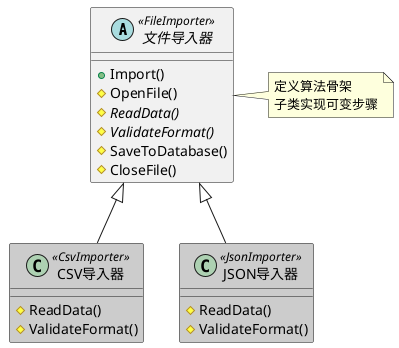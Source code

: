 @startuml

abstract class "文件导入器" as FileImporter <<FileImporter>> {
  + Import()
  # OpenFile()
  # {abstract} ReadData()
  # {abstract} ValidateFormat()
  # SaveToDatabase()
  # CloseFile()
}

class "CSV导入器" as CsvImporter <<CsvImporter>> #cccccc {
  # ReadData()
  # ValidateFormat()
}

class "JSON导入器" as JsonImporter <<JsonImporter>> #cccccc {
  # ReadData()
  # ValidateFormat()
}

FileImporter <|-- CsvImporter
FileImporter <|-- JsonImporter
note right of FileImporter
  定义算法骨架
  子类实现可变步骤
end note
@enduml